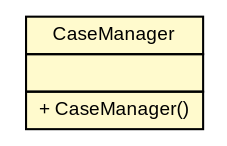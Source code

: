 #!/usr/local/bin/dot
#
# Class diagram 
# Generated by UMLGraph version 5.1 (http://www.umlgraph.org/)
#

digraph G {
	edge [fontname="arial",fontsize=10,labelfontname="arial",labelfontsize=10];
	node [fontname="arial",fontsize=10,shape=plaintext];
	nodesep=0.25;
	ranksep=0.5;
	// es.upm.dit.gsi.beast.platform.jade.CaseManager
	c344 [label=<<table title="es.upm.dit.gsi.beast.platform.jade.CaseManager" border="0" cellborder="1" cellspacing="0" cellpadding="2" port="p" bgcolor="lemonChiffon" href="./CaseManager.html">
		<tr><td><table border="0" cellspacing="0" cellpadding="1">
<tr><td align="center" balign="center"> CaseManager </td></tr>
		</table></td></tr>
		<tr><td><table border="0" cellspacing="0" cellpadding="1">
<tr><td align="left" balign="left">  </td></tr>
		</table></td></tr>
		<tr><td><table border="0" cellspacing="0" cellpadding="1">
<tr><td align="left" balign="left"> + CaseManager() </td></tr>
		</table></td></tr>
		</table>>, fontname="arial", fontcolor="black", fontsize=9.0];
}

